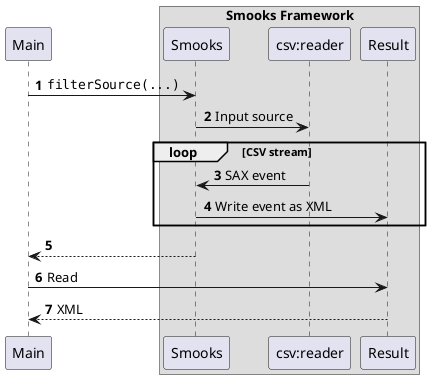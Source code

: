 @startuml
participant Main
box Smooks Framework
participant Smooks
participant "csv:reader"
participant Result
end box
autonumber

Main -> Smooks : ""filterSource(...)""
Smooks -> "csv:reader": Input source
loop CSV stream
    Smooks <- "csv:reader": SAX event
    Smooks -> Result: Write event as XML
end
Smooks --> Main
Main -> Result: Read
Result --> Main: XML
@enduml